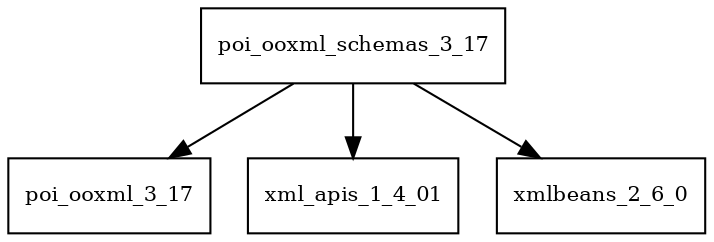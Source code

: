 digraph poi_ooxml_schemas_3_17_dependencies {
  node [shape = box, fontsize=10.0];
  poi_ooxml_schemas_3_17 -> poi_ooxml_3_17;
  poi_ooxml_schemas_3_17 -> xml_apis_1_4_01;
  poi_ooxml_schemas_3_17 -> xmlbeans_2_6_0;
}
